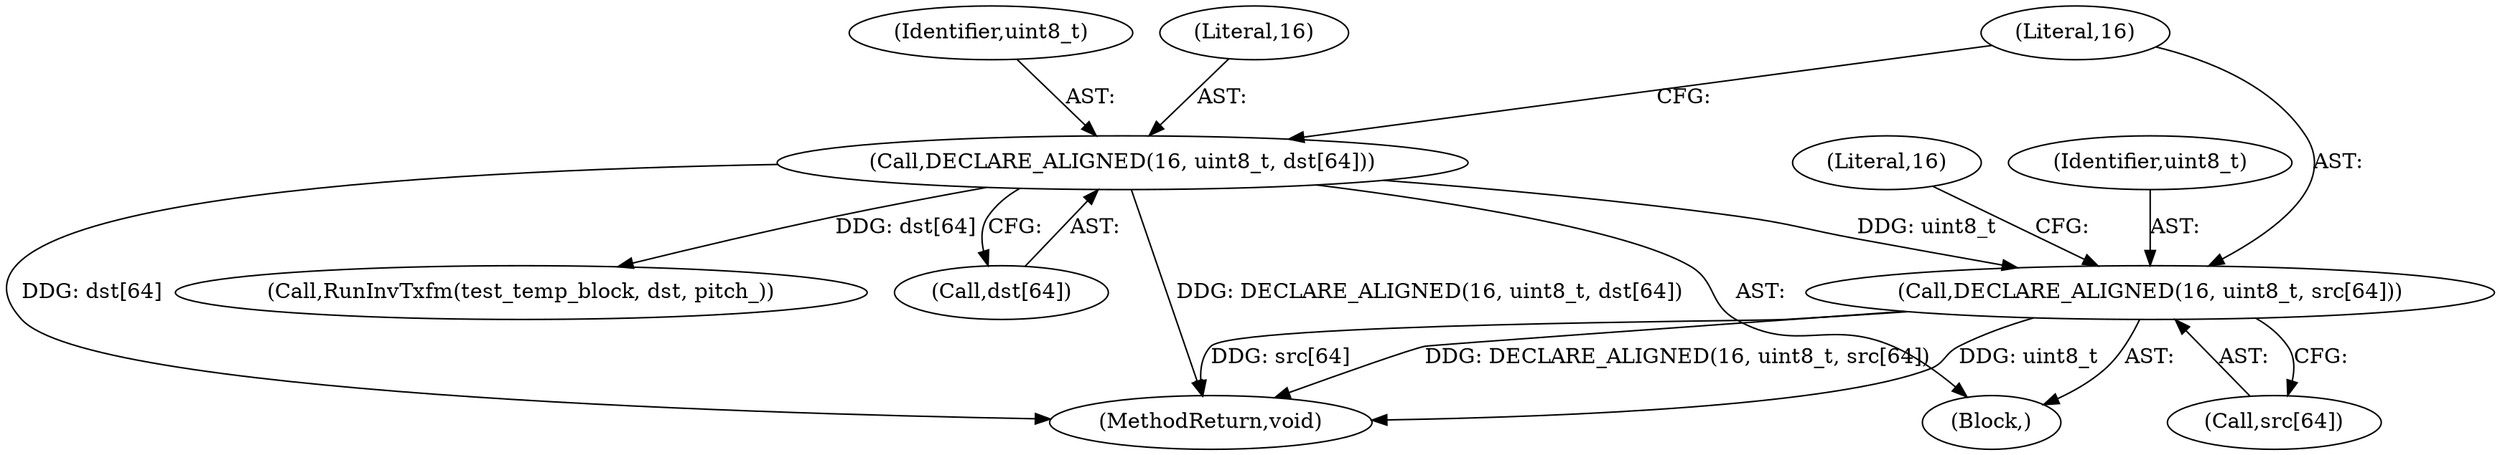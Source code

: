 digraph "0_Android_5a9753fca56f0eeb9f61e342b2fccffc364f9426_84@array" {
"1000144" [label="(Call,DECLARE_ALIGNED(16, uint8_t, src[64]))"];
"1000138" [label="(Call,DECLARE_ALIGNED(16, uint8_t, dst[64]))"];
"1000151" [label="(Literal,16)"];
"1000141" [label="(Call,dst[64])"];
"1000144" [label="(Call,DECLARE_ALIGNED(16, uint8_t, src[64]))"];
"1000147" [label="(Call,src[64])"];
"1000146" [label="(Identifier,uint8_t)"];
"1000139" [label="(Literal,16)"];
"1000140" [label="(Identifier,uint8_t)"];
"1000145" [label="(Literal,16)"];
"1000445" [label="(MethodReturn,void)"];
"1000336" [label="(Call,RunInvTxfm(test_temp_block, dst, pitch_))"];
"1000102" [label="(Block,)"];
"1000138" [label="(Call,DECLARE_ALIGNED(16, uint8_t, dst[64]))"];
"1000144" -> "1000102"  [label="AST: "];
"1000144" -> "1000147"  [label="CFG: "];
"1000145" -> "1000144"  [label="AST: "];
"1000146" -> "1000144"  [label="AST: "];
"1000147" -> "1000144"  [label="AST: "];
"1000151" -> "1000144"  [label="CFG: "];
"1000144" -> "1000445"  [label="DDG: DECLARE_ALIGNED(16, uint8_t, src[64])"];
"1000144" -> "1000445"  [label="DDG: uint8_t"];
"1000144" -> "1000445"  [label="DDG: src[64]"];
"1000138" -> "1000144"  [label="DDG: uint8_t"];
"1000138" -> "1000102"  [label="AST: "];
"1000138" -> "1000141"  [label="CFG: "];
"1000139" -> "1000138"  [label="AST: "];
"1000140" -> "1000138"  [label="AST: "];
"1000141" -> "1000138"  [label="AST: "];
"1000145" -> "1000138"  [label="CFG: "];
"1000138" -> "1000445"  [label="DDG: dst[64]"];
"1000138" -> "1000445"  [label="DDG: DECLARE_ALIGNED(16, uint8_t, dst[64])"];
"1000138" -> "1000336"  [label="DDG: dst[64]"];
}
